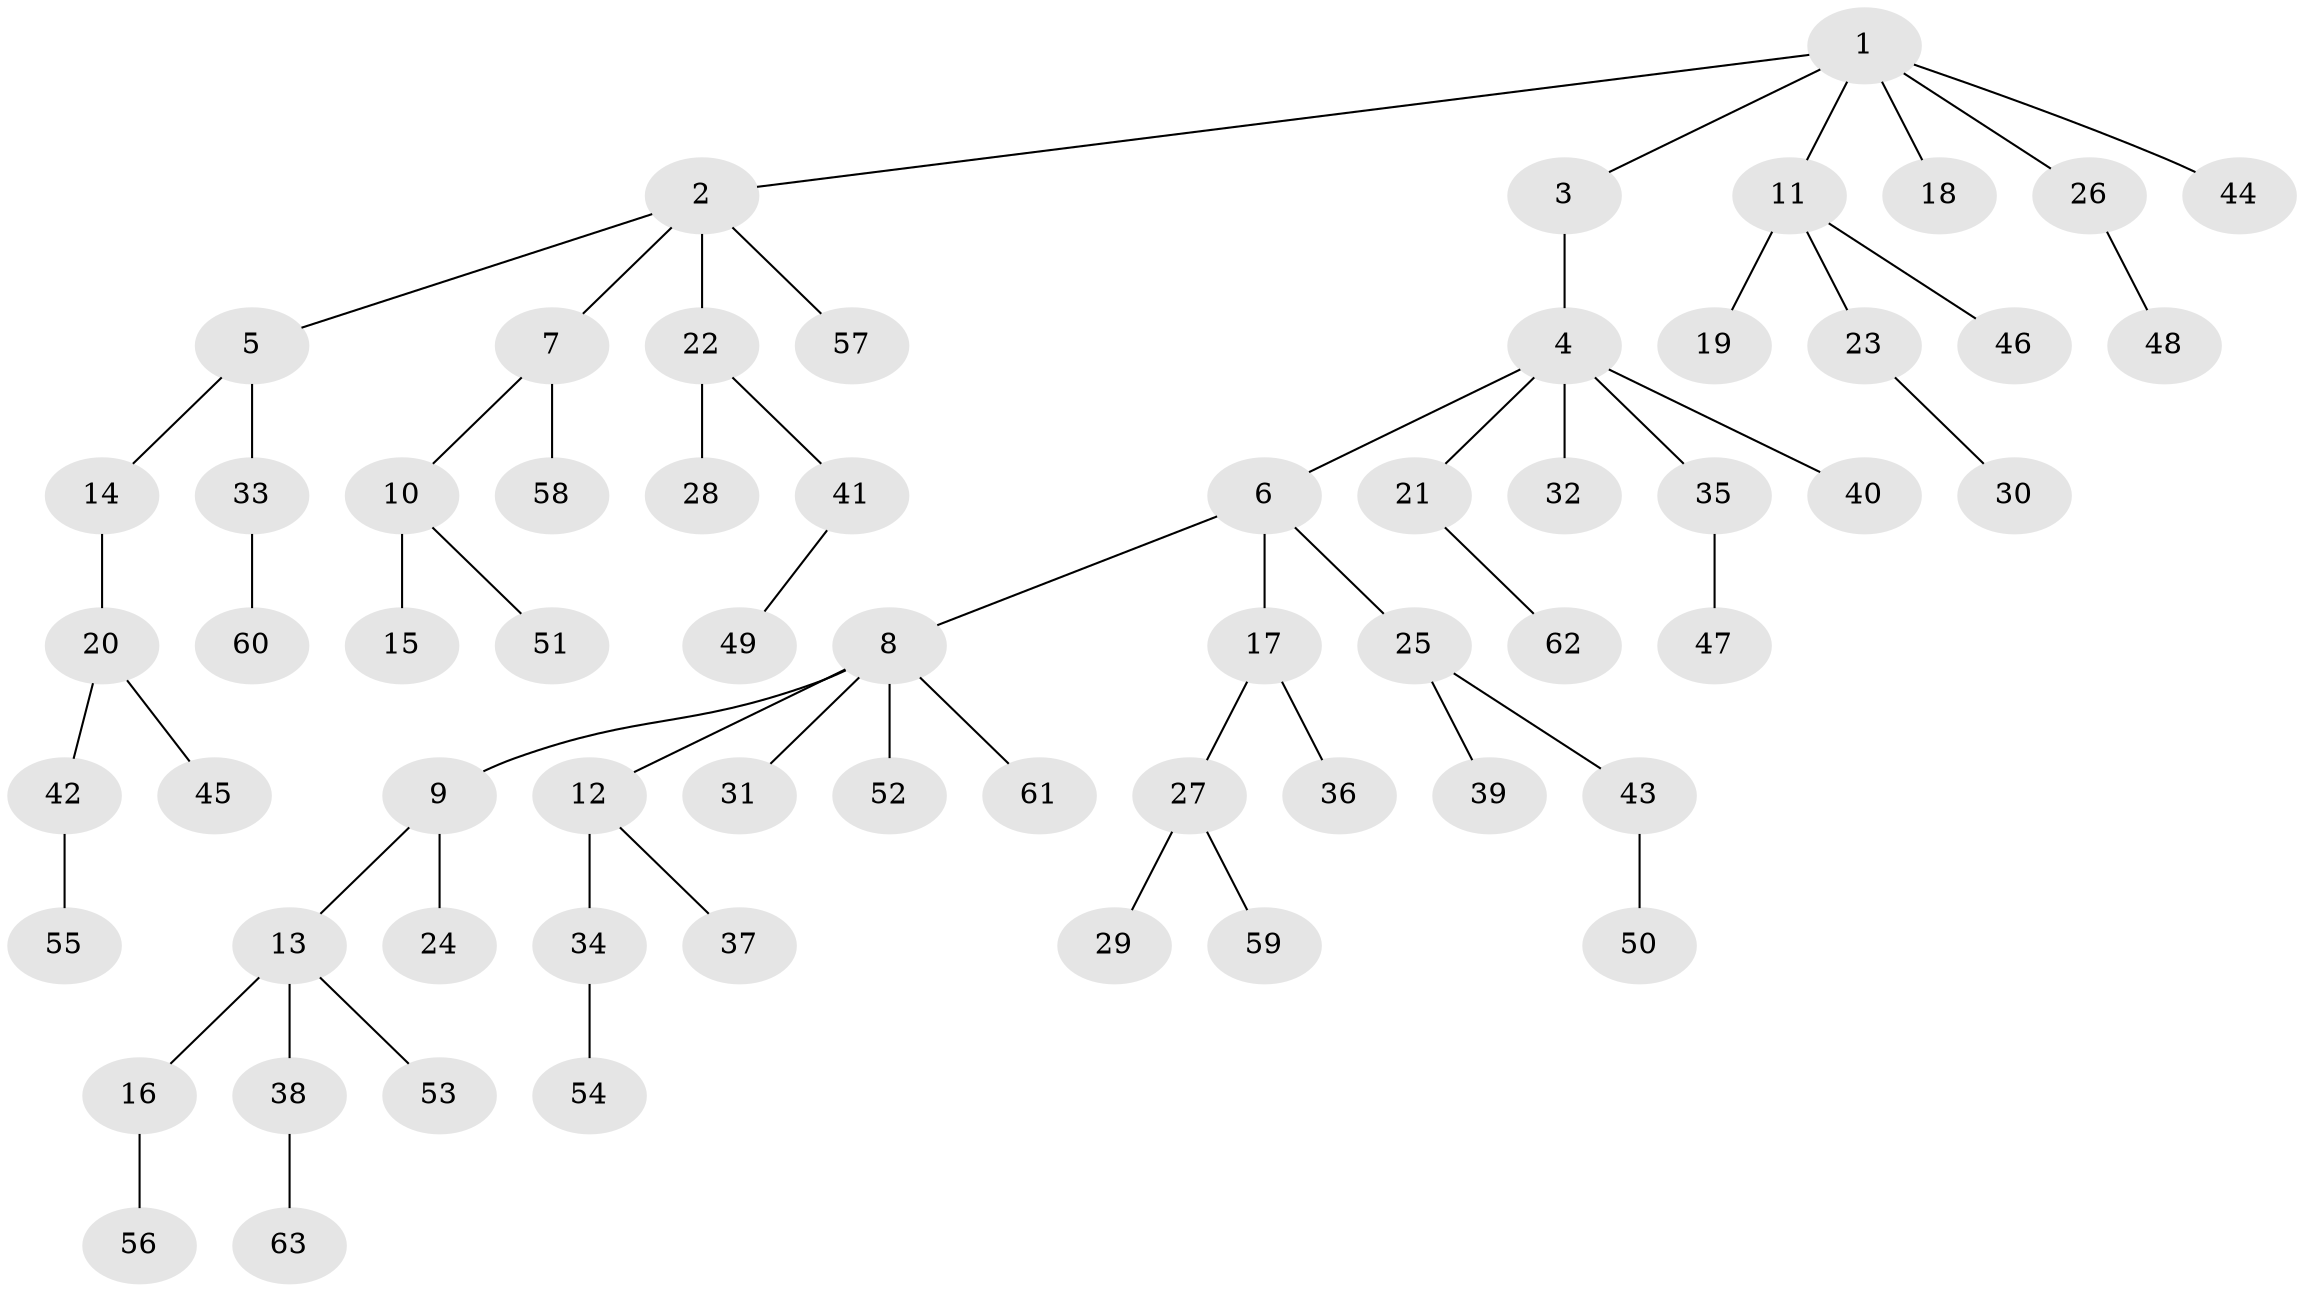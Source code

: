 // Generated by graph-tools (version 1.1) at 2025/52/03/09/25 04:52:31]
// undirected, 63 vertices, 62 edges
graph export_dot {
graph [start="1"]
  node [color=gray90,style=filled];
  1;
  2;
  3;
  4;
  5;
  6;
  7;
  8;
  9;
  10;
  11;
  12;
  13;
  14;
  15;
  16;
  17;
  18;
  19;
  20;
  21;
  22;
  23;
  24;
  25;
  26;
  27;
  28;
  29;
  30;
  31;
  32;
  33;
  34;
  35;
  36;
  37;
  38;
  39;
  40;
  41;
  42;
  43;
  44;
  45;
  46;
  47;
  48;
  49;
  50;
  51;
  52;
  53;
  54;
  55;
  56;
  57;
  58;
  59;
  60;
  61;
  62;
  63;
  1 -- 2;
  1 -- 3;
  1 -- 11;
  1 -- 18;
  1 -- 26;
  1 -- 44;
  2 -- 5;
  2 -- 7;
  2 -- 22;
  2 -- 57;
  3 -- 4;
  4 -- 6;
  4 -- 21;
  4 -- 32;
  4 -- 35;
  4 -- 40;
  5 -- 14;
  5 -- 33;
  6 -- 8;
  6 -- 17;
  6 -- 25;
  7 -- 10;
  7 -- 58;
  8 -- 9;
  8 -- 12;
  8 -- 31;
  8 -- 52;
  8 -- 61;
  9 -- 13;
  9 -- 24;
  10 -- 15;
  10 -- 51;
  11 -- 19;
  11 -- 23;
  11 -- 46;
  12 -- 34;
  12 -- 37;
  13 -- 16;
  13 -- 38;
  13 -- 53;
  14 -- 20;
  16 -- 56;
  17 -- 27;
  17 -- 36;
  20 -- 42;
  20 -- 45;
  21 -- 62;
  22 -- 28;
  22 -- 41;
  23 -- 30;
  25 -- 39;
  25 -- 43;
  26 -- 48;
  27 -- 29;
  27 -- 59;
  33 -- 60;
  34 -- 54;
  35 -- 47;
  38 -- 63;
  41 -- 49;
  42 -- 55;
  43 -- 50;
}
